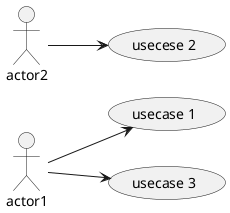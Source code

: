 @startuml
left to right direction
:actor1: --> (usecase 1)
:actor1: --> (usecase 3)
:actor2: --> (usecese 2)
@enduml